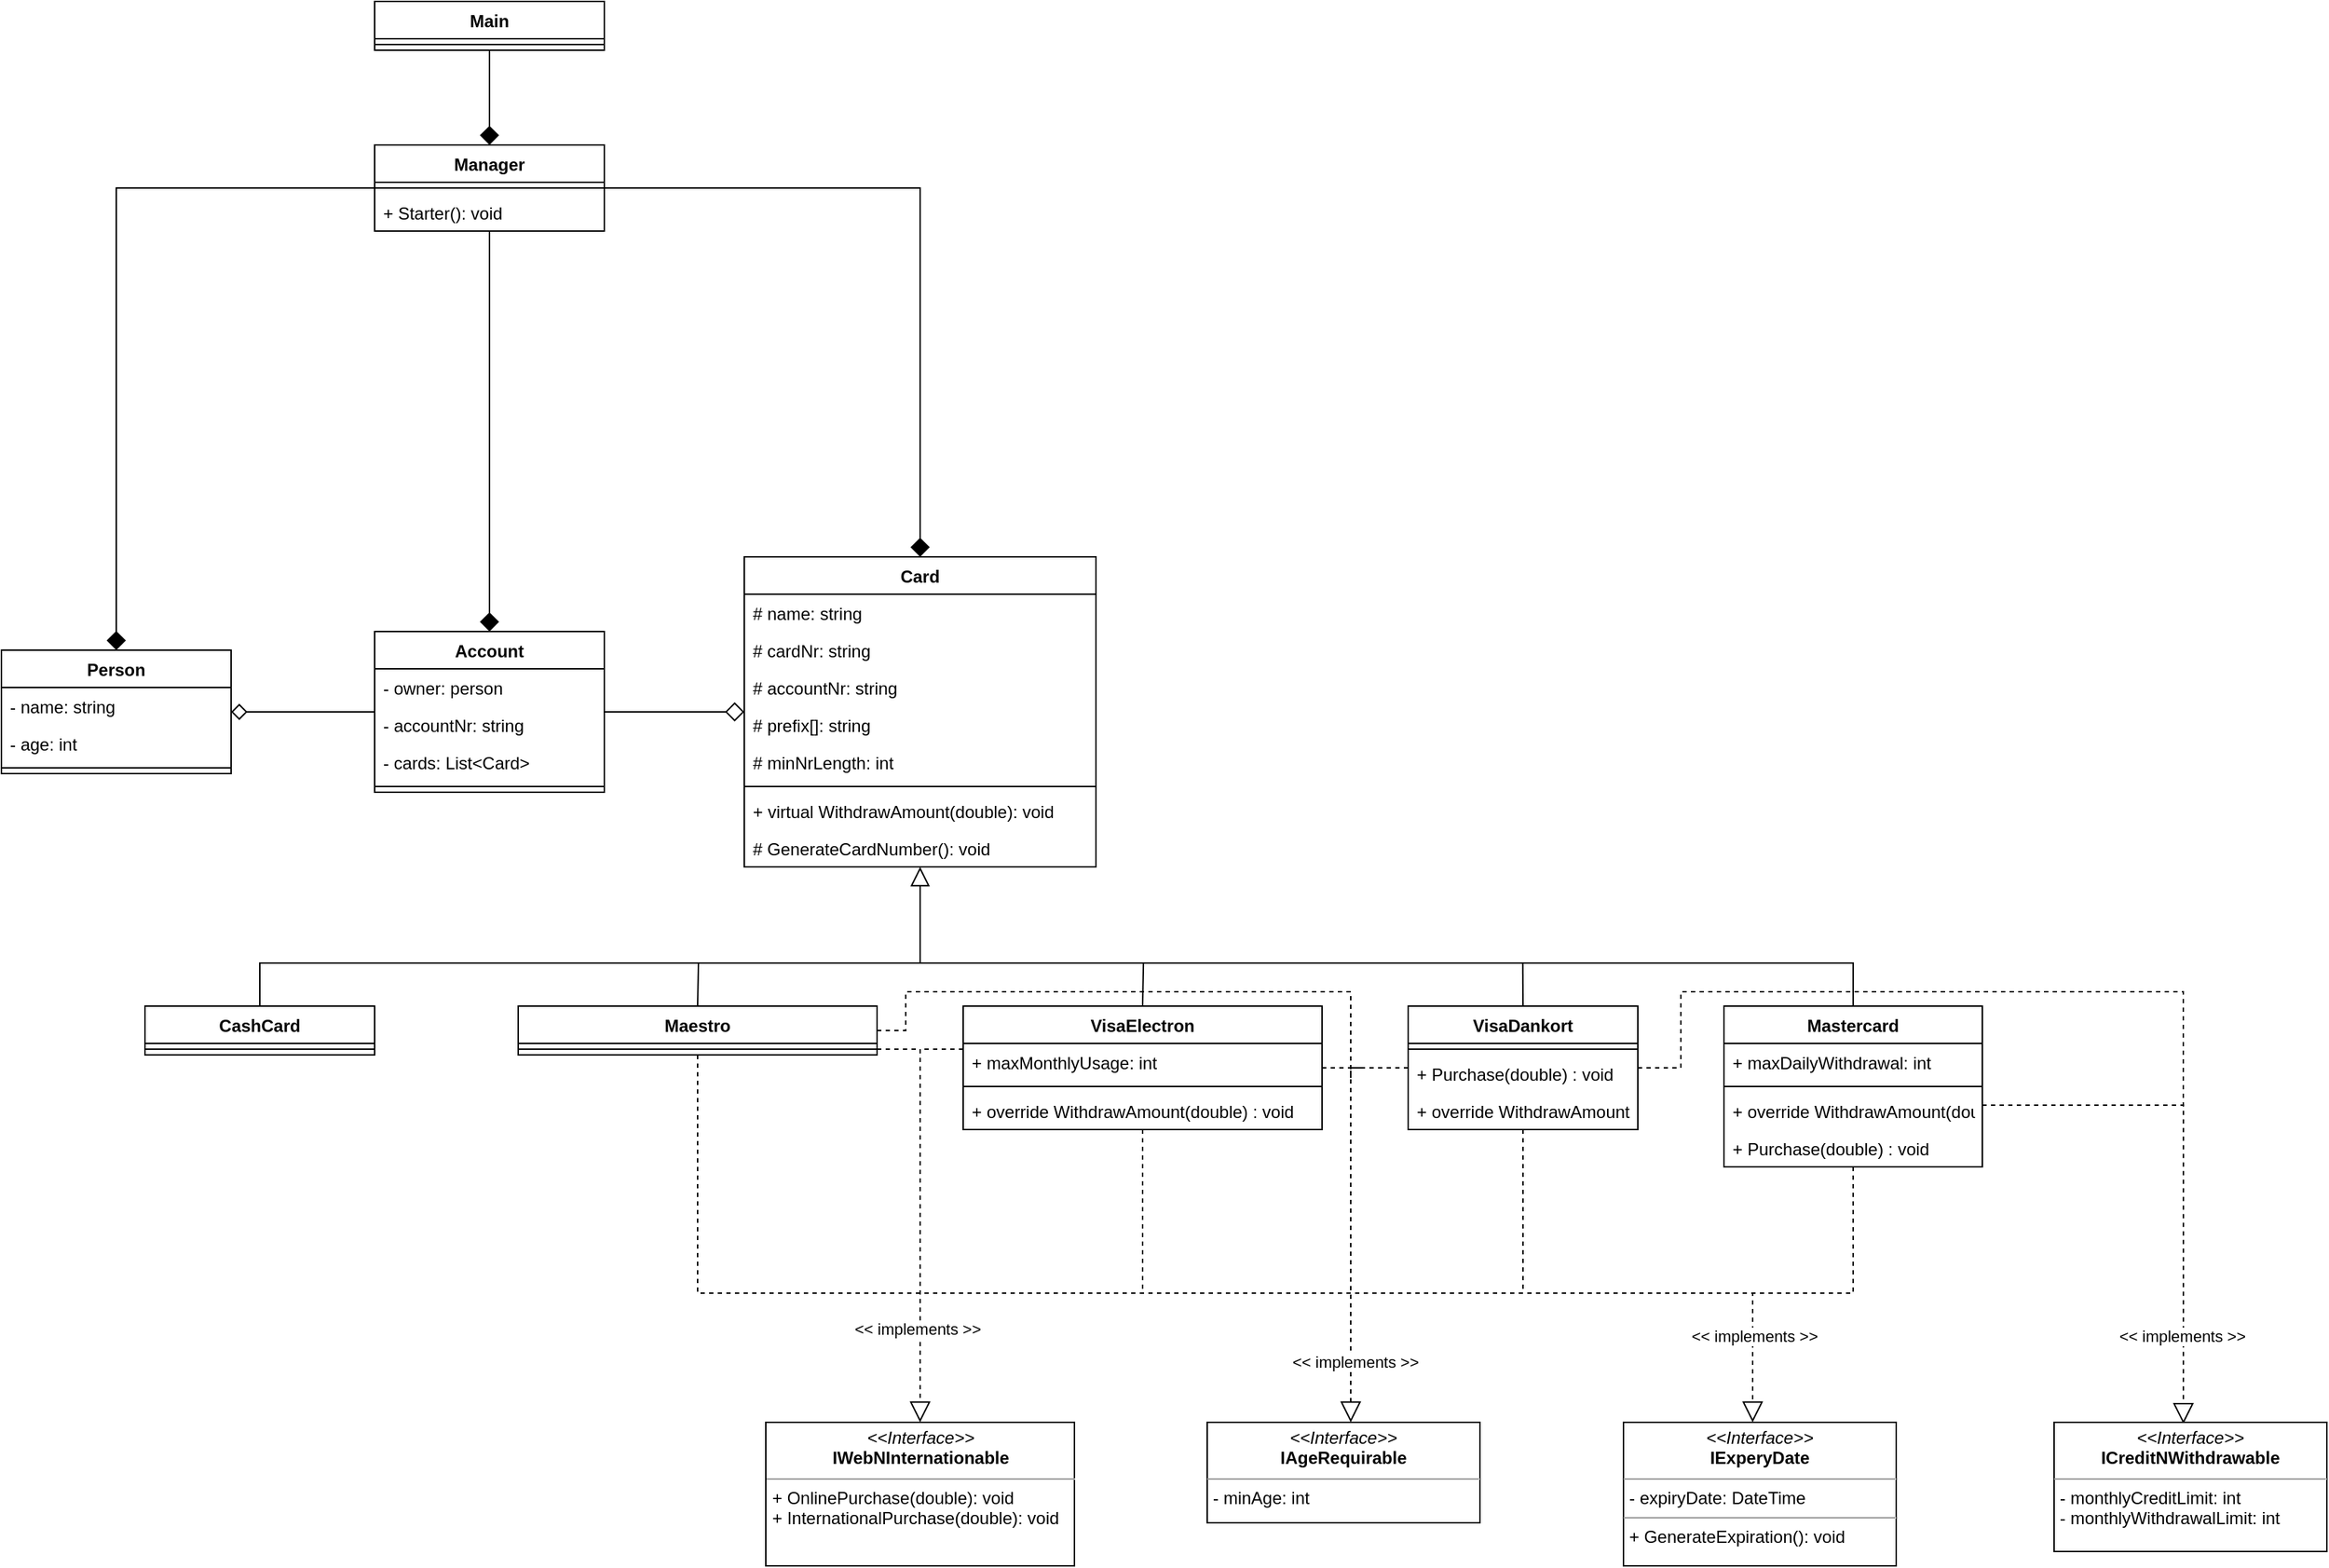 <mxfile version="14.9.6" type="device"><diagram id="lqJwaCFwfxGtEgXN7Tk6" name="Page-1"><mxGraphModel dx="1024" dy="592" grid="1" gridSize="10" guides="1" tooltips="1" connect="1" arrows="1" fold="1" page="1" pageScale="1" pageWidth="3300" pageHeight="2339" math="0" shadow="0"><root><mxCell id="0"/><mxCell id="1" parent="0"/><mxCell id="OWxyxIanpvo_0KfIA5X_-86" style="edgeStyle=orthogonalEdgeStyle;rounded=0;orthogonalLoop=1;jettySize=auto;html=1;exitX=0.5;exitY=0;exitDx=0;exitDy=0;endArrow=none;endFill=0;endSize=12;" parent="1" source="OWxyxIanpvo_0KfIA5X_-1" edge="1"><mxGeometry relative="1" as="geometry"><mxPoint x="1040" y="830" as="targetPoint"/><Array as="points"><mxPoint x="580" y="830"/></Array></mxGeometry></mxCell><mxCell id="OWxyxIanpvo_0KfIA5X_-1" value="CashCard" style="swimlane;fontStyle=1;align=center;verticalAlign=top;childLayout=stackLayout;horizontal=1;startSize=26;horizontalStack=0;resizeParent=1;resizeParentMax=0;resizeLast=0;collapsible=1;marginBottom=0;" parent="1" vertex="1"><mxGeometry x="500" y="860" width="160" height="34" as="geometry"/></mxCell><mxCell id="OWxyxIanpvo_0KfIA5X_-3" value="" style="line;strokeWidth=1;fillColor=none;align=left;verticalAlign=middle;spacingTop=-1;spacingLeft=3;spacingRight=3;rotatable=0;labelPosition=right;points=[];portConstraint=eastwest;" parent="OWxyxIanpvo_0KfIA5X_-1" vertex="1"><mxGeometry y="26" width="160" height="8" as="geometry"/></mxCell><mxCell id="OWxyxIanpvo_0KfIA5X_-70" style="edgeStyle=orthogonalEdgeStyle;rounded=0;orthogonalLoop=1;jettySize=auto;html=1;endArrow=block;endFill=0;endSize=12;dashed=1;" parent="1" source="OWxyxIanpvo_0KfIA5X_-5" target="OWxyxIanpvo_0KfIA5X_-67" edge="1"><mxGeometry relative="1" as="geometry"><Array as="points"><mxPoint x="885" y="1060"/><mxPoint x="1620" y="1060"/></Array></mxGeometry></mxCell><mxCell id="OWxyxIanpvo_0KfIA5X_-95" value="&amp;lt;&amp;lt; implements &amp;gt;&amp;gt;" style="edgeLabel;html=1;align=center;verticalAlign=middle;resizable=0;points=[];" parent="OWxyxIanpvo_0KfIA5X_-70" vertex="1" connectable="0"><mxGeometry x="0.791" y="-1" relative="1" as="geometry"><mxPoint x="14" y="29" as="offset"/></mxGeometry></mxCell><mxCell id="OWxyxIanpvo_0KfIA5X_-87" style="edgeStyle=orthogonalEdgeStyle;rounded=0;orthogonalLoop=1;jettySize=auto;html=1;exitX=0.5;exitY=0;exitDx=0;exitDy=0;endArrow=none;endFill=0;endSize=12;" parent="1" source="OWxyxIanpvo_0KfIA5X_-5" edge="1"><mxGeometry relative="1" as="geometry"><mxPoint x="885.571" y="830" as="targetPoint"/></mxGeometry></mxCell><mxCell id="OWxyxIanpvo_0KfIA5X_-104" style="edgeStyle=orthogonalEdgeStyle;rounded=0;orthogonalLoop=1;jettySize=auto;html=1;endArrow=none;endFill=0;endSize=12;dashed=1;" parent="1" source="OWxyxIanpvo_0KfIA5X_-5" edge="1"><mxGeometry relative="1" as="geometry"><mxPoint x="1040" y="920" as="targetPoint"/><Array as="points"><mxPoint x="1040" y="890"/><mxPoint x="1040" y="920"/></Array></mxGeometry></mxCell><mxCell id="OWxyxIanpvo_0KfIA5X_-110" style="edgeStyle=orthogonalEdgeStyle;rounded=0;orthogonalLoop=1;jettySize=auto;html=1;dashed=1;endArrow=none;endFill=0;endSize=12;" parent="1" source="OWxyxIanpvo_0KfIA5X_-5" edge="1"><mxGeometry relative="1" as="geometry"><mxPoint x="1340" y="910" as="targetPoint"/><Array as="points"><mxPoint x="1030" y="877"/><mxPoint x="1030" y="850"/><mxPoint x="1340" y="850"/></Array></mxGeometry></mxCell><mxCell id="OWxyxIanpvo_0KfIA5X_-5" value="Maestro" style="swimlane;fontStyle=1;align=center;verticalAlign=top;childLayout=stackLayout;horizontal=1;startSize=26;horizontalStack=0;resizeParent=1;resizeParentMax=0;resizeLast=0;collapsible=1;marginBottom=0;" parent="1" vertex="1"><mxGeometry x="760" y="860" width="250" height="34" as="geometry"/></mxCell><mxCell id="OWxyxIanpvo_0KfIA5X_-7" value="" style="line;strokeWidth=1;fillColor=none;align=left;verticalAlign=middle;spacingTop=-1;spacingLeft=3;spacingRight=3;rotatable=0;labelPosition=right;points=[];portConstraint=eastwest;" parent="OWxyxIanpvo_0KfIA5X_-5" vertex="1"><mxGeometry y="26" width="250" height="8" as="geometry"/></mxCell><mxCell id="OWxyxIanpvo_0KfIA5X_-84" style="edgeStyle=orthogonalEdgeStyle;rounded=0;orthogonalLoop=1;jettySize=auto;html=1;endArrow=none;endFill=0;endSize=11;dashed=1;" parent="1" source="OWxyxIanpvo_0KfIA5X_-9" edge="1"><mxGeometry relative="1" as="geometry"><mxPoint x="1195" y="1060" as="targetPoint"/></mxGeometry></mxCell><mxCell id="OWxyxIanpvo_0KfIA5X_-88" style="edgeStyle=orthogonalEdgeStyle;rounded=0;orthogonalLoop=1;jettySize=auto;html=1;exitX=0.5;exitY=0;exitDx=0;exitDy=0;endArrow=none;endFill=0;endSize=12;" parent="1" source="OWxyxIanpvo_0KfIA5X_-9" edge="1"><mxGeometry relative="1" as="geometry"><mxPoint x="1195.571" y="830" as="targetPoint"/></mxGeometry></mxCell><mxCell id="OWxyxIanpvo_0KfIA5X_-103" style="edgeStyle=orthogonalEdgeStyle;rounded=0;orthogonalLoop=1;jettySize=auto;html=1;endArrow=block;endFill=0;endSize=12;entryX=0.5;entryY=0;entryDx=0;entryDy=0;dashed=1;" parent="1" source="OWxyxIanpvo_0KfIA5X_-9" target="OWxyxIanpvo_0KfIA5X_-101" edge="1"><mxGeometry relative="1" as="geometry"><mxPoint x="1080" y="1140" as="targetPoint"/><Array as="points"><mxPoint x="1040" y="890"/></Array></mxGeometry></mxCell><mxCell id="OWxyxIanpvo_0KfIA5X_-105" value="&amp;lt;&amp;lt; implements &amp;gt;&amp;gt;" style="edgeLabel;html=1;align=center;verticalAlign=middle;resizable=0;points=[];" parent="OWxyxIanpvo_0KfIA5X_-103" vertex="1" connectable="0"><mxGeometry x="0.556" y="-2" relative="1" as="geometry"><mxPoint y="-1" as="offset"/></mxGeometry></mxCell><mxCell id="OWxyxIanpvo_0KfIA5X_-109" style="edgeStyle=orthogonalEdgeStyle;rounded=0;orthogonalLoop=1;jettySize=auto;html=1;dashed=1;endArrow=none;endFill=0;endSize=12;" parent="1" source="OWxyxIanpvo_0KfIA5X_-9" edge="1"><mxGeometry relative="1" as="geometry"><mxPoint x="1350" y="903" as="targetPoint"/></mxGeometry></mxCell><mxCell id="OWxyxIanpvo_0KfIA5X_-9" value="VisaElectron" style="swimlane;fontStyle=1;align=center;verticalAlign=top;childLayout=stackLayout;horizontal=1;startSize=26;horizontalStack=0;resizeParent=1;resizeParentMax=0;resizeLast=0;collapsible=1;marginBottom=0;" parent="1" vertex="1"><mxGeometry x="1070" y="860" width="250" height="86" as="geometry"/></mxCell><mxCell id="OWxyxIanpvo_0KfIA5X_-10" value="+ maxMonthlyUsage: int" style="text;strokeColor=none;fillColor=none;align=left;verticalAlign=top;spacingLeft=4;spacingRight=4;overflow=hidden;rotatable=0;points=[[0,0.5],[1,0.5]];portConstraint=eastwest;" parent="OWxyxIanpvo_0KfIA5X_-9" vertex="1"><mxGeometry y="26" width="250" height="26" as="geometry"/></mxCell><mxCell id="OWxyxIanpvo_0KfIA5X_-11" value="" style="line;strokeWidth=1;fillColor=none;align=left;verticalAlign=middle;spacingTop=-1;spacingLeft=3;spacingRight=3;rotatable=0;labelPosition=right;points=[];portConstraint=eastwest;" parent="OWxyxIanpvo_0KfIA5X_-9" vertex="1"><mxGeometry y="52" width="250" height="8" as="geometry"/></mxCell><mxCell id="OWxyxIanpvo_0KfIA5X_-38" value="+ override WithdrawAmount(double) : void" style="text;strokeColor=none;fillColor=none;align=left;verticalAlign=top;spacingLeft=4;spacingRight=4;overflow=hidden;rotatable=0;points=[[0,0.5],[1,0.5]];portConstraint=eastwest;" parent="OWxyxIanpvo_0KfIA5X_-9" vertex="1"><mxGeometry y="60" width="250" height="26" as="geometry"/></mxCell><mxCell id="OWxyxIanpvo_0KfIA5X_-83" style="edgeStyle=orthogonalEdgeStyle;rounded=0;orthogonalLoop=1;jettySize=auto;html=1;endArrow=none;endFill=0;endSize=11;dashed=1;" parent="1" source="OWxyxIanpvo_0KfIA5X_-13" edge="1"><mxGeometry relative="1" as="geometry"><mxPoint x="1460" y="1060" as="targetPoint"/></mxGeometry></mxCell><mxCell id="OWxyxIanpvo_0KfIA5X_-89" style="edgeStyle=orthogonalEdgeStyle;rounded=0;orthogonalLoop=1;jettySize=auto;html=1;exitX=0.5;exitY=0;exitDx=0;exitDy=0;endArrow=none;endFill=0;endSize=12;" parent="1" source="OWxyxIanpvo_0KfIA5X_-13" edge="1"><mxGeometry relative="1" as="geometry"><mxPoint x="1459.857" y="830" as="targetPoint"/></mxGeometry></mxCell><mxCell id="OWxyxIanpvo_0KfIA5X_-108" style="edgeStyle=orthogonalEdgeStyle;rounded=0;orthogonalLoop=1;jettySize=auto;html=1;dashed=1;endArrow=block;endFill=0;endSize=12;" parent="1" source="OWxyxIanpvo_0KfIA5X_-13" target="OWxyxIanpvo_0KfIA5X_-107" edge="1"><mxGeometry relative="1" as="geometry"><Array as="points"><mxPoint x="1340" y="903"/></Array></mxGeometry></mxCell><mxCell id="OWxyxIanpvo_0KfIA5X_-111" value="&amp;lt;&amp;lt; implements &amp;gt;&amp;gt;" style="edgeLabel;html=1;align=center;verticalAlign=middle;resizable=0;points=[];" parent="OWxyxIanpvo_0KfIA5X_-108" vertex="1" connectable="0"><mxGeometry x="0.703" y="3" relative="1" as="geometry"><mxPoint as="offset"/></mxGeometry></mxCell><mxCell id="OWxyxIanpvo_0KfIA5X_-114" style="edgeStyle=orthogonalEdgeStyle;rounded=0;orthogonalLoop=1;jettySize=auto;html=1;dashed=1;endArrow=none;endFill=0;endSize=12;" parent="1" source="OWxyxIanpvo_0KfIA5X_-13" edge="1"><mxGeometry relative="1" as="geometry"><mxPoint x="1920" y="930.0" as="targetPoint"/><Array as="points"><mxPoint x="1570" y="903"/><mxPoint x="1570" y="850"/><mxPoint x="1920" y="850"/></Array></mxGeometry></mxCell><mxCell id="OWxyxIanpvo_0KfIA5X_-13" value="VisaDankort" style="swimlane;fontStyle=1;align=center;verticalAlign=top;childLayout=stackLayout;horizontal=1;startSize=26;horizontalStack=0;resizeParent=1;resizeParentMax=0;resizeLast=0;collapsible=1;marginBottom=0;" parent="1" vertex="1"><mxGeometry x="1380" y="860" width="160" height="86" as="geometry"/></mxCell><mxCell id="OWxyxIanpvo_0KfIA5X_-15" value="" style="line;strokeWidth=1;fillColor=none;align=left;verticalAlign=middle;spacingTop=-1;spacingLeft=3;spacingRight=3;rotatable=0;labelPosition=right;points=[];portConstraint=eastwest;" parent="OWxyxIanpvo_0KfIA5X_-13" vertex="1"><mxGeometry y="26" width="160" height="8" as="geometry"/></mxCell><mxCell id="OWxyxIanpvo_0KfIA5X_-118" value="+ Purchase(double) : void" style="text;strokeColor=none;fillColor=none;align=left;verticalAlign=top;spacingLeft=4;spacingRight=4;overflow=hidden;rotatable=0;points=[[0,0.5],[1,0.5]];portConstraint=eastwest;" parent="OWxyxIanpvo_0KfIA5X_-13" vertex="1"><mxGeometry y="34" width="160" height="26" as="geometry"/></mxCell><mxCell id="OWxyxIanpvo_0KfIA5X_-115" value="+ override WithdrawAmount(double) : void" style="text;strokeColor=none;fillColor=none;align=left;verticalAlign=top;spacingLeft=4;spacingRight=4;overflow=hidden;rotatable=0;points=[[0,0.5],[1,0.5]];portConstraint=eastwest;" parent="OWxyxIanpvo_0KfIA5X_-13" vertex="1"><mxGeometry y="60" width="160" height="26" as="geometry"/></mxCell><mxCell id="OWxyxIanpvo_0KfIA5X_-34" style="edgeStyle=orthogonalEdgeStyle;rounded=0;orthogonalLoop=1;jettySize=auto;html=1;endArrow=block;endFill=0;exitX=0.5;exitY=0;exitDx=0;exitDy=0;endSize=11;" parent="1" source="OWxyxIanpvo_0KfIA5X_-17" target="OWxyxIanpvo_0KfIA5X_-21" edge="1"><mxGeometry relative="1" as="geometry"><Array as="points"><mxPoint x="1690" y="830"/><mxPoint x="1040" y="830"/></Array></mxGeometry></mxCell><mxCell id="OWxyxIanpvo_0KfIA5X_-73" style="edgeStyle=orthogonalEdgeStyle;rounded=0;orthogonalLoop=1;jettySize=auto;html=1;endArrow=none;endFill=0;dashed=1;" parent="1" source="OWxyxIanpvo_0KfIA5X_-17" edge="1"><mxGeometry relative="1" as="geometry"><mxPoint x="1620" y="1060" as="targetPoint"/><Array as="points"><mxPoint x="1690" y="1060"/></Array></mxGeometry></mxCell><mxCell id="OWxyxIanpvo_0KfIA5X_-113" style="edgeStyle=orthogonalEdgeStyle;rounded=0;orthogonalLoop=1;jettySize=auto;html=1;entryX=0.474;entryY=0.012;entryDx=0;entryDy=0;dashed=1;endArrow=block;endFill=0;endSize=12;entryPerimeter=0;" parent="1" source="OWxyxIanpvo_0KfIA5X_-17" target="OWxyxIanpvo_0KfIA5X_-112" edge="1"><mxGeometry relative="1" as="geometry"><Array as="points"><mxPoint x="1920" y="929"/></Array></mxGeometry></mxCell><mxCell id="OWxyxIanpvo_0KfIA5X_-120" value="&amp;lt;&amp;lt; implements &amp;gt;&amp;gt;" style="edgeLabel;html=1;align=center;verticalAlign=middle;resizable=0;points=[];" parent="OWxyxIanpvo_0KfIA5X_-113" vertex="1" connectable="0"><mxGeometry x="0.668" y="-1" relative="1" as="geometry"><mxPoint y="-1" as="offset"/></mxGeometry></mxCell><mxCell id="OWxyxIanpvo_0KfIA5X_-17" value="Mastercard" style="swimlane;fontStyle=1;align=center;verticalAlign=top;childLayout=stackLayout;horizontal=1;startSize=26;horizontalStack=0;resizeParent=1;resizeParentMax=0;resizeLast=0;collapsible=1;marginBottom=0;" parent="1" vertex="1"><mxGeometry x="1600" y="860" width="180" height="112" as="geometry"/></mxCell><mxCell id="OWxyxIanpvo_0KfIA5X_-28" value="+ maxDailyWithdrawal: int" style="text;strokeColor=none;fillColor=none;align=left;verticalAlign=top;spacingLeft=4;spacingRight=4;overflow=hidden;rotatable=0;points=[[0,0.5],[1,0.5]];portConstraint=eastwest;" parent="OWxyxIanpvo_0KfIA5X_-17" vertex="1"><mxGeometry y="26" width="180" height="26" as="geometry"/></mxCell><mxCell id="OWxyxIanpvo_0KfIA5X_-19" value="" style="line;strokeWidth=1;fillColor=none;align=left;verticalAlign=middle;spacingTop=-1;spacingLeft=3;spacingRight=3;rotatable=0;labelPosition=right;points=[];portConstraint=eastwest;" parent="OWxyxIanpvo_0KfIA5X_-17" vertex="1"><mxGeometry y="52" width="180" height="8" as="geometry"/></mxCell><mxCell id="OWxyxIanpvo_0KfIA5X_-116" value="+ override WithdrawAmount(double) : void" style="text;strokeColor=none;fillColor=none;align=left;verticalAlign=top;spacingLeft=4;spacingRight=4;overflow=hidden;rotatable=0;points=[[0,0.5],[1,0.5]];portConstraint=eastwest;" parent="OWxyxIanpvo_0KfIA5X_-17" vertex="1"><mxGeometry y="60" width="180" height="26" as="geometry"/></mxCell><mxCell id="OWxyxIanpvo_0KfIA5X_-117" value="+ Purchase(double) : void" style="text;strokeColor=none;fillColor=none;align=left;verticalAlign=top;spacingLeft=4;spacingRight=4;overflow=hidden;rotatable=0;points=[[0,0.5],[1,0.5]];portConstraint=eastwest;" parent="OWxyxIanpvo_0KfIA5X_-17" vertex="1"><mxGeometry y="86" width="180" height="26" as="geometry"/></mxCell><mxCell id="OWxyxIanpvo_0KfIA5X_-21" value="Card" style="swimlane;fontStyle=1;align=center;verticalAlign=top;childLayout=stackLayout;horizontal=1;startSize=26;horizontalStack=0;resizeParent=1;resizeParentMax=0;resizeLast=0;collapsible=1;marginBottom=0;" parent="1" vertex="1"><mxGeometry x="917.5" y="547" width="245" height="216" as="geometry"/></mxCell><mxCell id="OWxyxIanpvo_0KfIA5X_-25" value="# name: string" style="text;strokeColor=none;fillColor=none;align=left;verticalAlign=top;spacingLeft=4;spacingRight=4;overflow=hidden;rotatable=0;points=[[0,0.5],[1,0.5]];portConstraint=eastwest;" parent="OWxyxIanpvo_0KfIA5X_-21" vertex="1"><mxGeometry y="26" width="245" height="26" as="geometry"/></mxCell><mxCell id="OWxyxIanpvo_0KfIA5X_-22" value="# cardNr: string" style="text;strokeColor=none;fillColor=none;align=left;verticalAlign=top;spacingLeft=4;spacingRight=4;overflow=hidden;rotatable=0;points=[[0,0.5],[1,0.5]];portConstraint=eastwest;" parent="OWxyxIanpvo_0KfIA5X_-21" vertex="1"><mxGeometry y="52" width="245" height="26" as="geometry"/></mxCell><mxCell id="OWxyxIanpvo_0KfIA5X_-27" value="# accountNr: string" style="text;strokeColor=none;fillColor=none;align=left;verticalAlign=top;spacingLeft=4;spacingRight=4;overflow=hidden;rotatable=0;points=[[0,0.5],[1,0.5]];portConstraint=eastwest;" parent="OWxyxIanpvo_0KfIA5X_-21" vertex="1"><mxGeometry y="78" width="245" height="26" as="geometry"/></mxCell><mxCell id="OWxyxIanpvo_0KfIA5X_-99" value="# prefix[]: string" style="text;strokeColor=none;fillColor=none;align=left;verticalAlign=top;spacingLeft=4;spacingRight=4;overflow=hidden;rotatable=0;points=[[0,0.5],[1,0.5]];portConstraint=eastwest;" parent="OWxyxIanpvo_0KfIA5X_-21" vertex="1"><mxGeometry y="104" width="245" height="26" as="geometry"/></mxCell><mxCell id="OWxyxIanpvo_0KfIA5X_-100" value="# minNrLength: int" style="text;strokeColor=none;fillColor=none;align=left;verticalAlign=top;spacingLeft=4;spacingRight=4;overflow=hidden;rotatable=0;points=[[0,0.5],[1,0.5]];portConstraint=eastwest;" parent="OWxyxIanpvo_0KfIA5X_-21" vertex="1"><mxGeometry y="130" width="245" height="26" as="geometry"/></mxCell><mxCell id="OWxyxIanpvo_0KfIA5X_-23" value="" style="line;strokeWidth=1;fillColor=none;align=left;verticalAlign=middle;spacingTop=-1;spacingLeft=3;spacingRight=3;rotatable=0;labelPosition=right;points=[];portConstraint=eastwest;" parent="OWxyxIanpvo_0KfIA5X_-21" vertex="1"><mxGeometry y="156" width="245" height="8" as="geometry"/></mxCell><mxCell id="OWxyxIanpvo_0KfIA5X_-96" value="+ virtual WithdrawAmount(double): void" style="text;strokeColor=none;fillColor=none;align=left;verticalAlign=top;spacingLeft=4;spacingRight=4;overflow=hidden;rotatable=0;points=[[0,0.5],[1,0.5]];portConstraint=eastwest;" parent="OWxyxIanpvo_0KfIA5X_-21" vertex="1"><mxGeometry y="164" width="245" height="26" as="geometry"/></mxCell><mxCell id="OWxyxIanpvo_0KfIA5X_-24" value="# GenerateCardNumber(): void" style="text;strokeColor=none;fillColor=none;align=left;verticalAlign=top;spacingLeft=4;spacingRight=4;overflow=hidden;rotatable=0;points=[[0,0.5],[1,0.5]];portConstraint=eastwest;" parent="OWxyxIanpvo_0KfIA5X_-21" vertex="1"><mxGeometry y="190" width="245" height="26" as="geometry"/></mxCell><mxCell id="OWxyxIanpvo_0KfIA5X_-74" style="edgeStyle=orthogonalEdgeStyle;rounded=0;orthogonalLoop=1;jettySize=auto;html=1;endArrow=diamond;endFill=0;endSize=9;" parent="1" source="OWxyxIanpvo_0KfIA5X_-40" target="OWxyxIanpvo_0KfIA5X_-48" edge="1"><mxGeometry relative="1" as="geometry"/></mxCell><mxCell id="OWxyxIanpvo_0KfIA5X_-82" style="edgeStyle=orthogonalEdgeStyle;rounded=0;orthogonalLoop=1;jettySize=auto;html=1;endArrow=diamond;endFill=0;endSize=11;" parent="1" source="OWxyxIanpvo_0KfIA5X_-40" target="OWxyxIanpvo_0KfIA5X_-21" edge="1"><mxGeometry relative="1" as="geometry"/></mxCell><mxCell id="OWxyxIanpvo_0KfIA5X_-40" value="Account" style="swimlane;fontStyle=1;align=center;verticalAlign=top;childLayout=stackLayout;horizontal=1;startSize=26;horizontalStack=0;resizeParent=1;resizeParentMax=0;resizeLast=0;collapsible=1;marginBottom=0;" parent="1" vertex="1"><mxGeometry x="660" y="599" width="160" height="112" as="geometry"/></mxCell><mxCell id="OWxyxIanpvo_0KfIA5X_-41" value="- owner: person" style="text;strokeColor=none;fillColor=none;align=left;verticalAlign=top;spacingLeft=4;spacingRight=4;overflow=hidden;rotatable=0;points=[[0,0.5],[1,0.5]];portConstraint=eastwest;" parent="OWxyxIanpvo_0KfIA5X_-40" vertex="1"><mxGeometry y="26" width="160" height="26" as="geometry"/></mxCell><mxCell id="OWxyxIanpvo_0KfIA5X_-53" value="- accountNr: string" style="text;strokeColor=none;fillColor=none;align=left;verticalAlign=top;spacingLeft=4;spacingRight=4;overflow=hidden;rotatable=0;points=[[0,0.5],[1,0.5]];portConstraint=eastwest;" parent="OWxyxIanpvo_0KfIA5X_-40" vertex="1"><mxGeometry y="52" width="160" height="26" as="geometry"/></mxCell><mxCell id="OWxyxIanpvo_0KfIA5X_-54" value="- cards: List&lt;Card&gt;" style="text;strokeColor=none;fillColor=none;align=left;verticalAlign=top;spacingLeft=4;spacingRight=4;overflow=hidden;rotatable=0;points=[[0,0.5],[1,0.5]];portConstraint=eastwest;" parent="OWxyxIanpvo_0KfIA5X_-40" vertex="1"><mxGeometry y="78" width="160" height="26" as="geometry"/></mxCell><mxCell id="OWxyxIanpvo_0KfIA5X_-42" value="" style="line;strokeWidth=1;fillColor=none;align=left;verticalAlign=middle;spacingTop=-1;spacingLeft=3;spacingRight=3;rotatable=0;labelPosition=right;points=[];portConstraint=eastwest;" parent="OWxyxIanpvo_0KfIA5X_-40" vertex="1"><mxGeometry y="104" width="160" height="8" as="geometry"/></mxCell><mxCell id="OWxyxIanpvo_0KfIA5X_-48" value="Person" style="swimlane;fontStyle=1;align=center;verticalAlign=top;childLayout=stackLayout;horizontal=1;startSize=26;horizontalStack=0;resizeParent=1;resizeParentMax=0;resizeLast=0;collapsible=1;marginBottom=0;" parent="1" vertex="1"><mxGeometry x="400" y="612" width="160" height="86" as="geometry"/></mxCell><mxCell id="OWxyxIanpvo_0KfIA5X_-52" value="- name: string" style="text;strokeColor=none;fillColor=none;align=left;verticalAlign=top;spacingLeft=4;spacingRight=4;overflow=hidden;rotatable=0;points=[[0,0.5],[1,0.5]];portConstraint=eastwest;" parent="OWxyxIanpvo_0KfIA5X_-48" vertex="1"><mxGeometry y="26" width="160" height="26" as="geometry"/></mxCell><mxCell id="OWxyxIanpvo_0KfIA5X_-49" value="- age: int" style="text;strokeColor=none;fillColor=none;align=left;verticalAlign=top;spacingLeft=4;spacingRight=4;overflow=hidden;rotatable=0;points=[[0,0.5],[1,0.5]];portConstraint=eastwest;" parent="OWxyxIanpvo_0KfIA5X_-48" vertex="1"><mxGeometry y="52" width="160" height="26" as="geometry"/></mxCell><mxCell id="OWxyxIanpvo_0KfIA5X_-50" value="" style="line;strokeWidth=1;fillColor=none;align=left;verticalAlign=middle;spacingTop=-1;spacingLeft=3;spacingRight=3;rotatable=0;labelPosition=right;points=[];portConstraint=eastwest;" parent="OWxyxIanpvo_0KfIA5X_-48" vertex="1"><mxGeometry y="78" width="160" height="8" as="geometry"/></mxCell><mxCell id="OWxyxIanpvo_0KfIA5X_-77" style="edgeStyle=orthogonalEdgeStyle;rounded=0;orthogonalLoop=1;jettySize=auto;html=1;entryX=0.5;entryY=0;entryDx=0;entryDy=0;endArrow=diamond;endFill=1;endSize=11;" parent="1" source="OWxyxIanpvo_0KfIA5X_-57" target="OWxyxIanpvo_0KfIA5X_-75" edge="1"><mxGeometry relative="1" as="geometry"/></mxCell><mxCell id="OWxyxIanpvo_0KfIA5X_-57" value="Main" style="swimlane;fontStyle=1;align=center;verticalAlign=top;childLayout=stackLayout;horizontal=1;startSize=26;horizontalStack=0;resizeParent=1;resizeParentMax=0;resizeLast=0;collapsible=1;marginBottom=0;" parent="1" vertex="1"><mxGeometry x="660" y="160" width="160" height="34" as="geometry"/></mxCell><mxCell id="OWxyxIanpvo_0KfIA5X_-61" value="" style="line;strokeWidth=1;fillColor=none;align=left;verticalAlign=middle;spacingTop=-1;spacingLeft=3;spacingRight=3;rotatable=0;labelPosition=right;points=[];portConstraint=eastwest;" parent="OWxyxIanpvo_0KfIA5X_-57" vertex="1"><mxGeometry y="26" width="160" height="8" as="geometry"/></mxCell><mxCell id="OWxyxIanpvo_0KfIA5X_-67" value="&lt;p style=&quot;margin: 0px ; margin-top: 4px ; text-align: center&quot;&gt;&lt;i&gt;&amp;lt;&amp;lt;Interface&amp;gt;&amp;gt;&lt;/i&gt;&lt;br&gt;&lt;b&gt;IExperyDate&lt;/b&gt;&lt;/p&gt;&lt;hr size=&quot;1&quot;&gt;&lt;p style=&quot;margin: 0px ; margin-left: 4px&quot;&gt;- expiryDate: DateTime&lt;/p&gt;&lt;hr size=&quot;1&quot;&gt;&lt;p style=&quot;margin: 0px ; margin-left: 4px&quot;&gt;+ GenerateExpiration(): void&lt;/p&gt;" style="verticalAlign=top;align=left;overflow=fill;fontSize=12;fontFamily=Helvetica;html=1;" parent="1" vertex="1"><mxGeometry x="1530" y="1150" width="190" height="100" as="geometry"/></mxCell><mxCell id="OWxyxIanpvo_0KfIA5X_-79" style="edgeStyle=orthogonalEdgeStyle;rounded=0;orthogonalLoop=1;jettySize=auto;html=1;entryX=0.5;entryY=0;entryDx=0;entryDy=0;endArrow=diamond;endFill=1;endSize=11;" parent="1" source="OWxyxIanpvo_0KfIA5X_-75" target="OWxyxIanpvo_0KfIA5X_-40" edge="1"><mxGeometry relative="1" as="geometry"/></mxCell><mxCell id="OWxyxIanpvo_0KfIA5X_-80" style="edgeStyle=orthogonalEdgeStyle;rounded=0;orthogonalLoop=1;jettySize=auto;html=1;entryX=0.5;entryY=0;entryDx=0;entryDy=0;endArrow=diamond;endFill=1;endSize=11;" parent="1" source="OWxyxIanpvo_0KfIA5X_-75" target="OWxyxIanpvo_0KfIA5X_-48" edge="1"><mxGeometry relative="1" as="geometry"/></mxCell><mxCell id="OWxyxIanpvo_0KfIA5X_-81" style="edgeStyle=orthogonalEdgeStyle;rounded=0;orthogonalLoop=1;jettySize=auto;html=1;endArrow=diamond;endFill=1;endSize=11;" parent="1" source="OWxyxIanpvo_0KfIA5X_-75" target="OWxyxIanpvo_0KfIA5X_-21" edge="1"><mxGeometry relative="1" as="geometry"/></mxCell><mxCell id="OWxyxIanpvo_0KfIA5X_-75" value="Manager" style="swimlane;fontStyle=1;align=center;verticalAlign=top;childLayout=stackLayout;horizontal=1;startSize=26;horizontalStack=0;resizeParent=1;resizeParentMax=0;resizeLast=0;collapsible=1;marginBottom=0;" parent="1" vertex="1"><mxGeometry x="660" y="260" width="160" height="60" as="geometry"/></mxCell><mxCell id="OWxyxIanpvo_0KfIA5X_-76" value="" style="line;strokeWidth=1;fillColor=none;align=left;verticalAlign=middle;spacingTop=-1;spacingLeft=3;spacingRight=3;rotatable=0;labelPosition=right;points=[];portConstraint=eastwest;" parent="OWxyxIanpvo_0KfIA5X_-75" vertex="1"><mxGeometry y="26" width="160" height="8" as="geometry"/></mxCell><mxCell id="OWxyxIanpvo_0KfIA5X_-78" value="+ Starter(): void" style="text;strokeColor=none;fillColor=none;align=left;verticalAlign=top;spacingLeft=4;spacingRight=4;overflow=hidden;rotatable=0;points=[[0,0.5],[1,0.5]];portConstraint=eastwest;" parent="OWxyxIanpvo_0KfIA5X_-75" vertex="1"><mxGeometry y="34" width="160" height="26" as="geometry"/></mxCell><mxCell id="OWxyxIanpvo_0KfIA5X_-101" value="&lt;p style=&quot;margin: 0px ; margin-top: 4px ; text-align: center&quot;&gt;&lt;i&gt;&amp;lt;&amp;lt;Interface&amp;gt;&amp;gt;&lt;/i&gt;&lt;br&gt;&lt;b&gt;IWebNInternationable&lt;/b&gt;&lt;/p&gt;&lt;hr size=&quot;1&quot;&gt;&lt;p style=&quot;margin: 0px ; margin-left: 4px&quot;&gt;+ OnlinePurchase(double): void&lt;/p&gt;&lt;p style=&quot;margin: 0px ; margin-left: 4px&quot;&gt;+ InternationalPurchase(double): void&lt;/p&gt;" style="verticalAlign=top;align=left;overflow=fill;fontSize=12;fontFamily=Helvetica;html=1;" parent="1" vertex="1"><mxGeometry x="932.5" y="1150" width="215" height="100" as="geometry"/></mxCell><mxCell id="OWxyxIanpvo_0KfIA5X_-107" value="&lt;p style=&quot;margin: 0px ; margin-top: 4px ; text-align: center&quot;&gt;&lt;i&gt;&amp;lt;&amp;lt;Interface&amp;gt;&amp;gt;&lt;/i&gt;&lt;br&gt;&lt;b&gt;IAgeRequirable&lt;/b&gt;&lt;/p&gt;&lt;hr size=&quot;1&quot;&gt;&lt;p style=&quot;margin: 0px ; margin-left: 4px&quot;&gt;- minAge: int&lt;/p&gt;" style="verticalAlign=top;align=left;overflow=fill;fontSize=12;fontFamily=Helvetica;html=1;" parent="1" vertex="1"><mxGeometry x="1240" y="1150" width="190" height="70" as="geometry"/></mxCell><mxCell id="OWxyxIanpvo_0KfIA5X_-112" value="&lt;p style=&quot;margin: 0px ; margin-top: 4px ; text-align: center&quot;&gt;&lt;i&gt;&amp;lt;&amp;lt;Interface&amp;gt;&amp;gt;&lt;/i&gt;&lt;br&gt;&lt;b&gt;ICreditNWithdrawable&lt;/b&gt;&lt;/p&gt;&lt;hr size=&quot;1&quot;&gt;&lt;p style=&quot;margin: 0px ; margin-left: 4px&quot;&gt;- monthlyCreditLimit: int&lt;/p&gt;&lt;p style=&quot;margin: 0px ; margin-left: 4px&quot;&gt;- monthlyWithdrawalLimit: int&lt;/p&gt;&lt;p style=&quot;margin: 0px ; margin-left: 4px&quot;&gt;&lt;br&gt;&lt;/p&gt;" style="verticalAlign=top;align=left;overflow=fill;fontSize=12;fontFamily=Helvetica;html=1;" parent="1" vertex="1"><mxGeometry x="1830" y="1150" width="190" height="90" as="geometry"/></mxCell></root></mxGraphModel></diagram></mxfile>